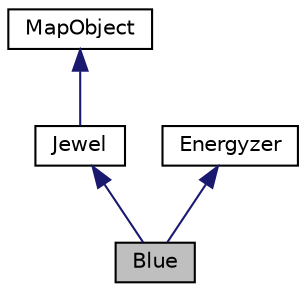 digraph "Blue"
{
 // LATEX_PDF_SIZE
  edge [fontname="Helvetica",fontsize="10",labelfontname="Helvetica",labelfontsize="10"];
  node [fontname="Helvetica",fontsize="10",shape=record];
  Node1 [label="Blue",height=0.2,width=0.4,color="black", fillcolor="grey75", style="filled", fontcolor="black",tooltip="Classe Blue que é um dos tipos de jóia do jogo. Está da 10 pontos para o Robô e 5 de energia."];
  Node2 -> Node1 [dir="back",color="midnightblue",fontsize="10",style="solid",fontname="Helvetica"];
  Node2 [label="Jewel",height=0.2,width=0.4,color="black", fillcolor="white", style="filled",URL="$class_jewel.html",tooltip="Classe Jewel que são coletados pelo robô."];
  Node3 -> Node2 [dir="back",color="midnightblue",fontsize="10",style="solid",fontname="Helvetica"];
  Node3 [label="MapObject",height=0.2,width=0.4,color="black", fillcolor="white", style="filled",URL="$class_map_object.html",tooltip="Classe MapObject que compõe a matriz do mapa do jogo."];
  Node4 -> Node1 [dir="back",color="midnightblue",fontsize="10",style="solid",fontname="Helvetica"];
  Node4 [label="Energyzer",height=0.2,width=0.4,color="black", fillcolor="white", style="filled",URL="$interface_energyzer.html",tooltip="Interface Energizer"];
}

